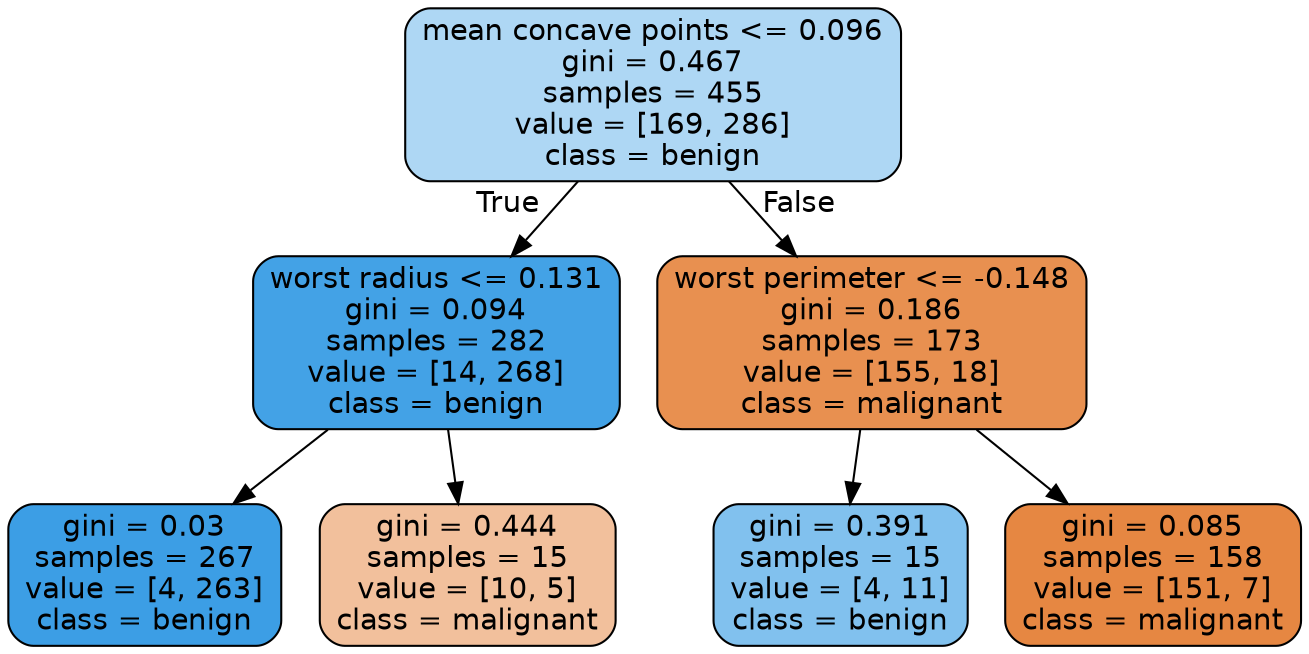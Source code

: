 digraph Tree {
node [shape=box, style="filled, rounded", color="black", fontname="helvetica"] ;
edge [fontname="helvetica"] ;
0 [label="mean concave points <= 0.096\ngini = 0.467\nsamples = 455\nvalue = [169, 286]\nclass = benign", fillcolor="#aed7f4"] ;
1 [label="worst radius <= 0.131\ngini = 0.094\nsamples = 282\nvalue = [14, 268]\nclass = benign", fillcolor="#43a2e6"] ;
0 -> 1 [labeldistance=2.5, labelangle=45, headlabel="True"] ;
2 [label="gini = 0.03\nsamples = 267\nvalue = [4, 263]\nclass = benign", fillcolor="#3c9ee5"] ;
1 -> 2 ;
3 [label="gini = 0.444\nsamples = 15\nvalue = [10, 5]\nclass = malignant", fillcolor="#f2c09c"] ;
1 -> 3 ;
4 [label="worst perimeter <= -0.148\ngini = 0.186\nsamples = 173\nvalue = [155, 18]\nclass = malignant", fillcolor="#e89050"] ;
0 -> 4 [labeldistance=2.5, labelangle=-45, headlabel="False"] ;
5 [label="gini = 0.391\nsamples = 15\nvalue = [4, 11]\nclass = benign", fillcolor="#81c1ee"] ;
4 -> 5 ;
6 [label="gini = 0.085\nsamples = 158\nvalue = [151, 7]\nclass = malignant", fillcolor="#e68742"] ;
4 -> 6 ;
}